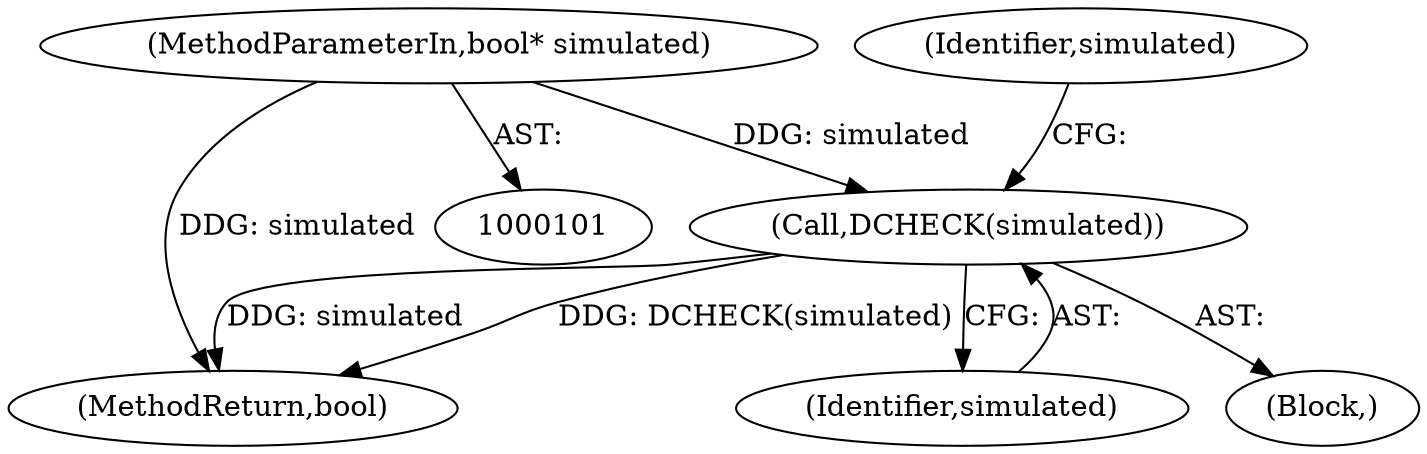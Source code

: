 digraph "0_Chrome_c13e1da62b5f5f0e6fe8c1f769a5a28415415244_2@pointer" {
"1000103" [label="(MethodParameterIn,bool* simulated)"];
"1000105" [label="(Call,DCHECK(simulated))"];
"1000109" [label="(Identifier,simulated)"];
"1000365" [label="(MethodReturn,bool)"];
"1000103" [label="(MethodParameterIn,bool* simulated)"];
"1000106" [label="(Identifier,simulated)"];
"1000105" [label="(Call,DCHECK(simulated))"];
"1000104" [label="(Block,)"];
"1000103" -> "1000101"  [label="AST: "];
"1000103" -> "1000365"  [label="DDG: simulated"];
"1000103" -> "1000105"  [label="DDG: simulated"];
"1000105" -> "1000104"  [label="AST: "];
"1000105" -> "1000106"  [label="CFG: "];
"1000106" -> "1000105"  [label="AST: "];
"1000109" -> "1000105"  [label="CFG: "];
"1000105" -> "1000365"  [label="DDG: DCHECK(simulated)"];
"1000105" -> "1000365"  [label="DDG: simulated"];
}
